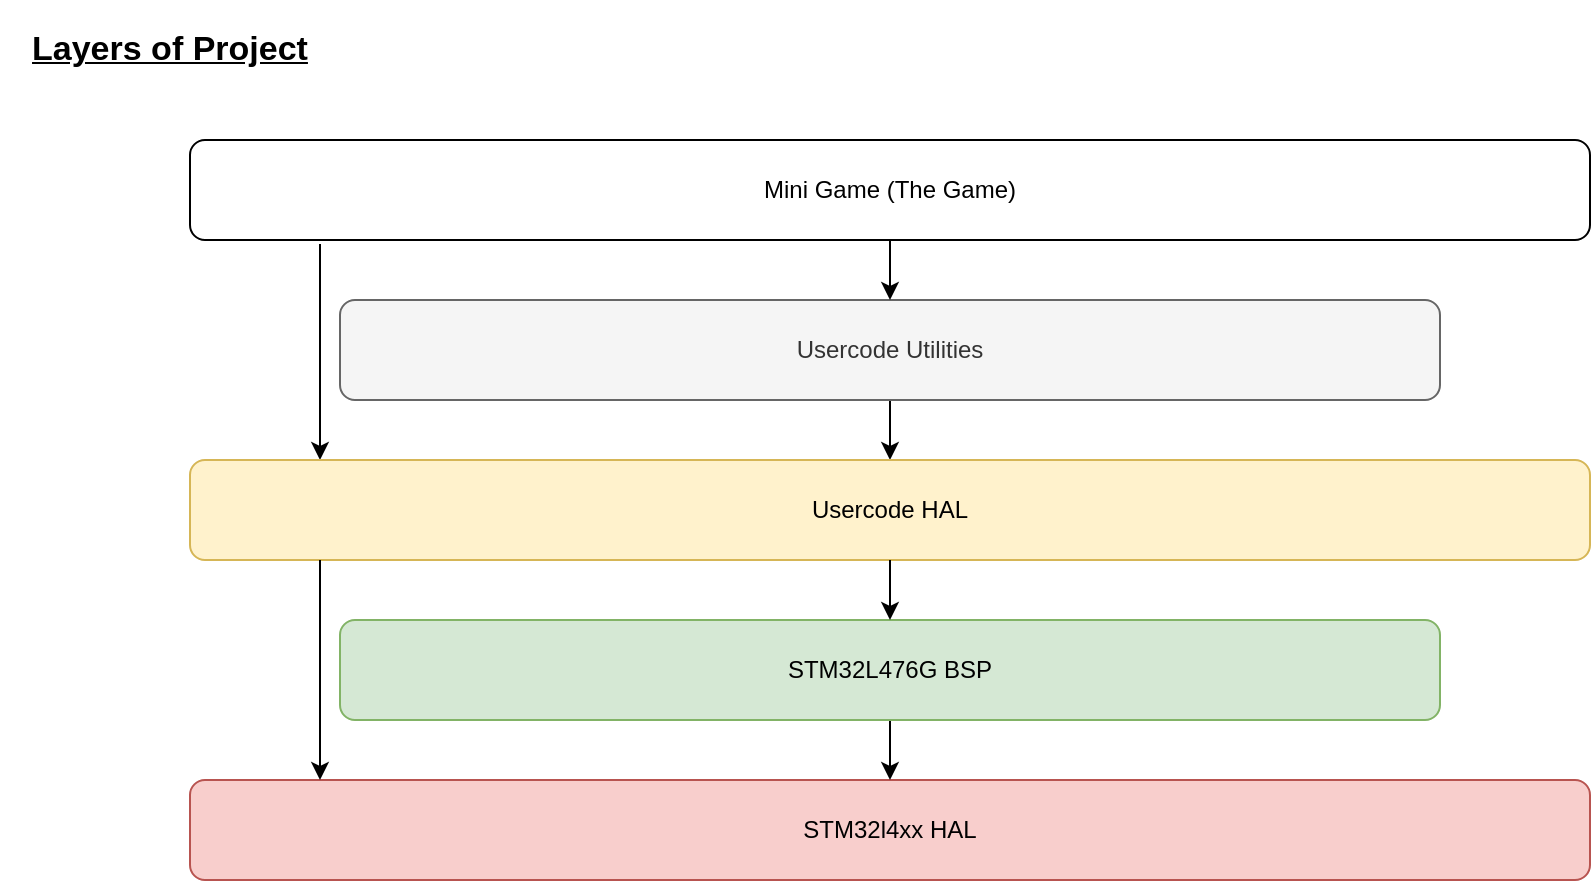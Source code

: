 <mxfile version="14.2.6" type="github">
  <diagram name="Page-1" id="90a13364-a465-7bf4-72fc-28e22215d7a0">
    <mxGraphModel dx="847" dy="498" grid="1" gridSize="10" guides="1" tooltips="1" connect="1" arrows="1" fold="1" page="1" pageScale="1.5" pageWidth="1169" pageHeight="826" background="#ffffff" math="0" shadow="0">
      <root>
        <mxCell id="0" style=";html=1;" />
        <mxCell id="1" style=";html=1;" parent="0" />
        <mxCell id="QK5qpRW3QtSnP2I3FCip-1" value="STM32l4xx HAL" style="rounded=1;whiteSpace=wrap;html=1;fillColor=#f8cecc;strokeColor=#b85450;" vertex="1" parent="1">
          <mxGeometry x="295" y="620" width="700" height="50" as="geometry" />
        </mxCell>
        <mxCell id="QK5qpRW3QtSnP2I3FCip-27" style="edgeStyle=orthogonalEdgeStyle;rounded=0;orthogonalLoop=1;jettySize=auto;html=1;exitX=0.5;exitY=1;exitDx=0;exitDy=0;entryX=0.5;entryY=0;entryDx=0;entryDy=0;fontSize=17;" edge="1" parent="1" source="QK5qpRW3QtSnP2I3FCip-13" target="QK5qpRW3QtSnP2I3FCip-5">
          <mxGeometry relative="1" as="geometry" />
        </mxCell>
        <mxCell id="QK5qpRW3QtSnP2I3FCip-13" value="Usercode Utilities" style="rounded=1;whiteSpace=wrap;html=1;fillColor=#f5f5f5;strokeColor=#666666;fontColor=#333333;" vertex="1" parent="1">
          <mxGeometry x="370" y="380" width="550" height="50" as="geometry" />
        </mxCell>
        <mxCell id="QK5qpRW3QtSnP2I3FCip-28" style="edgeStyle=orthogonalEdgeStyle;rounded=0;orthogonalLoop=1;jettySize=auto;html=1;exitX=0.5;exitY=1;exitDx=0;exitDy=0;entryX=0.5;entryY=0;entryDx=0;entryDy=0;fontSize=17;" edge="1" parent="1" source="QK5qpRW3QtSnP2I3FCip-14" target="QK5qpRW3QtSnP2I3FCip-13">
          <mxGeometry relative="1" as="geometry" />
        </mxCell>
        <mxCell id="QK5qpRW3QtSnP2I3FCip-14" value="Mini Game (The Game)" style="rounded=1;whiteSpace=wrap;html=1;" vertex="1" parent="1">
          <mxGeometry x="295" y="300" width="700" height="50" as="geometry" />
        </mxCell>
        <mxCell id="QK5qpRW3QtSnP2I3FCip-15" value="Layers of Project" style="text;html=1;strokeColor=none;fillColor=none;align=center;verticalAlign=middle;whiteSpace=wrap;rounded=0;fontSize=17;fontStyle=5" vertex="1" parent="1">
          <mxGeometry x="200" y="230" width="170" height="50" as="geometry" />
        </mxCell>
        <mxCell id="QK5qpRW3QtSnP2I3FCip-16" value="" style="endArrow=classic;html=1;fontSize=17;" edge="1" parent="1">
          <mxGeometry width="50" height="50" relative="1" as="geometry">
            <mxPoint x="360" y="352" as="sourcePoint" />
            <mxPoint x="360" y="460" as="targetPoint" />
            <Array as="points">
              <mxPoint x="360" y="400" />
            </Array>
          </mxGeometry>
        </mxCell>
        <mxCell id="QK5qpRW3QtSnP2I3FCip-23" style="edgeStyle=orthogonalEdgeStyle;rounded=0;orthogonalLoop=1;jettySize=auto;html=1;fontSize=17;" edge="1" parent="1" source="QK5qpRW3QtSnP2I3FCip-3" target="QK5qpRW3QtSnP2I3FCip-1">
          <mxGeometry relative="1" as="geometry" />
        </mxCell>
        <mxCell id="QK5qpRW3QtSnP2I3FCip-5" value="Usercode HAL" style="rounded=1;whiteSpace=wrap;html=1;fillColor=#fff2cc;strokeColor=#d6b656;" vertex="1" parent="1">
          <mxGeometry x="295" y="460" width="700" height="50" as="geometry" />
        </mxCell>
        <mxCell id="QK5qpRW3QtSnP2I3FCip-3" value="STM32L476G BSP" style="rounded=1;whiteSpace=wrap;html=1;fillColor=#d5e8d4;strokeColor=#82b366;" vertex="1" parent="1">
          <mxGeometry x="370" y="540" width="550" height="50" as="geometry" />
        </mxCell>
        <mxCell id="QK5qpRW3QtSnP2I3FCip-20" value="" style="endArrow=classic;html=1;fontSize=17;" edge="1" parent="1" source="QK5qpRW3QtSnP2I3FCip-5" target="QK5qpRW3QtSnP2I3FCip-3">
          <mxGeometry x="300" y="460" width="50" height="50" as="geometry">
            <mxPoint x="840" y="630" as="sourcePoint" />
            <mxPoint x="890" y="580" as="targetPoint" />
          </mxGeometry>
        </mxCell>
        <mxCell id="QK5qpRW3QtSnP2I3FCip-17" value="" style="endArrow=classic;html=1;fontSize=17;" edge="1" parent="1">
          <mxGeometry x="300" y="460" width="50" height="50" as="geometry">
            <mxPoint x="360" y="510" as="sourcePoint" />
            <mxPoint x="360" y="620" as="targetPoint" />
          </mxGeometry>
        </mxCell>
      </root>
    </mxGraphModel>
  </diagram>
</mxfile>
